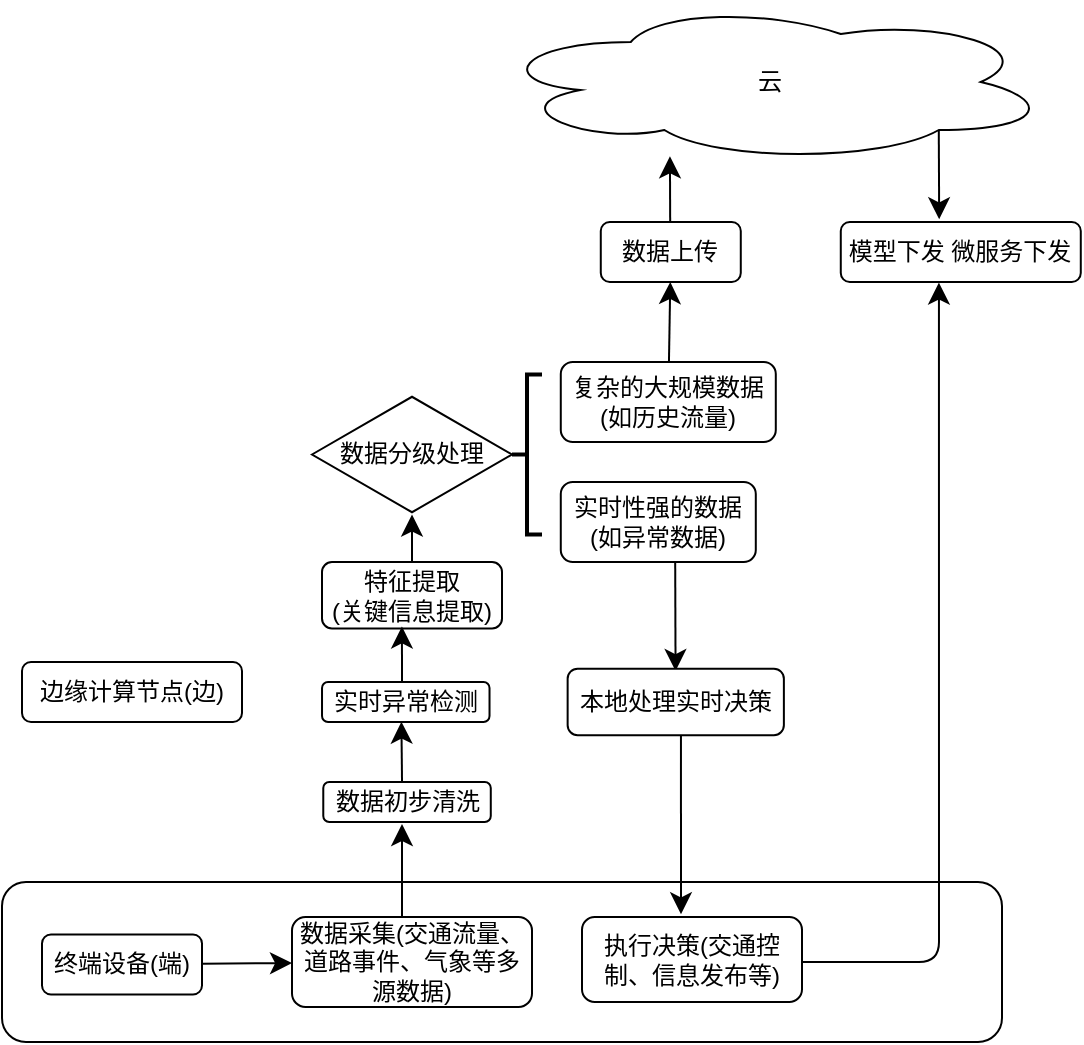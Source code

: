 <mxfile version="27.1.3">
  <diagram name="第 1 页" id="EY85wSadaTl8VjO8HmhX">
    <mxGraphModel dx="929" dy="512" grid="1" gridSize="10" guides="1" tooltips="1" connect="1" arrows="1" fold="1" page="1" pageScale="1" pageWidth="1169" pageHeight="827" math="0" shadow="0">
      <root>
        <mxCell id="0" />
        <mxCell id="1" parent="0" />
        <mxCell id="-F82yL7qYHOa4hSba8EC-1" value="云" style="ellipse;shape=cloud;whiteSpace=wrap;html=1;rounded=1;" parent="1" vertex="1">
          <mxGeometry x="324.39" y="90" width="280" height="80" as="geometry" />
        </mxCell>
        <mxCell id="-F82yL7qYHOa4hSba8EC-3" value="边缘计算节点(边)" style="rounded=1;whiteSpace=wrap;html=1;" parent="1" vertex="1">
          <mxGeometry x="90" y="420" width="110" height="30" as="geometry" />
        </mxCell>
        <mxCell id="-F82yL7qYHOa4hSba8EC-23" value="" style="edgeStyle=none;curved=1;rounded=1;orthogonalLoop=1;jettySize=auto;html=1;fontSize=12;startSize=8;endSize=8;entryX=0.213;entryY=0.827;entryDx=0;entryDy=0;entryPerimeter=0;" parent="1" edge="1">
          <mxGeometry relative="1" as="geometry">
            <mxPoint x="414.09" y="200" as="sourcePoint" />
            <mxPoint x="413.97" y="167.16" as="targetPoint" />
          </mxGeometry>
        </mxCell>
        <mxCell id="-F82yL7qYHOa4hSba8EC-8" value="数据上传" style="rounded=1;whiteSpace=wrap;html=1;" parent="1" vertex="1">
          <mxGeometry x="379.39" y="200" width="70" height="30" as="geometry" />
        </mxCell>
        <mxCell id="-F82yL7qYHOa4hSba8EC-10" value="模型下发 微服务下发" style="whiteSpace=wrap;html=1;rounded=1;" parent="1" vertex="1">
          <mxGeometry x="499.39" y="200" width="120" height="30" as="geometry" />
        </mxCell>
        <mxCell id="-F82yL7qYHOa4hSba8EC-11" value="" style="rounded=1;whiteSpace=wrap;html=1;fillColor=none;" parent="1" vertex="1">
          <mxGeometry x="80" y="530" width="500" height="80" as="geometry" />
        </mxCell>
        <mxCell id="nckvW2j_j8sLvF_R-zN9-7" value="" style="edgeStyle=none;curved=1;rounded=1;orthogonalLoop=1;jettySize=auto;html=1;fontSize=12;startSize=8;endSize=8;" edge="1" parent="1" source="-F82yL7qYHOa4hSba8EC-12" target="-F82yL7qYHOa4hSba8EC-13">
          <mxGeometry relative="1" as="geometry" />
        </mxCell>
        <mxCell id="-F82yL7qYHOa4hSba8EC-12" value="终端设备(端)" style="rounded=1;whiteSpace=wrap;html=1;" parent="1" vertex="1">
          <mxGeometry x="100" y="556.25" width="80" height="30" as="geometry" />
        </mxCell>
        <mxCell id="-F82yL7qYHOa4hSba8EC-13" value="数据采集(交通流量、道路事件、气象等多源数据)" style="rounded=1;whiteSpace=wrap;html=1;" parent="1" vertex="1">
          <mxGeometry x="225" y="547.5" width="120" height="45" as="geometry" />
        </mxCell>
        <mxCell id="-F82yL7qYHOa4hSba8EC-14" value="执行决策(交通控制、信息发布等)" style="rounded=1;whiteSpace=wrap;html=1;" parent="1" vertex="1">
          <mxGeometry x="370" y="547.5" width="110" height="42.5" as="geometry" />
        </mxCell>
        <mxCell id="-F82yL7qYHOa4hSba8EC-15" value="数据初步清洗" style="rounded=1;whiteSpace=wrap;html=1;" parent="1" vertex="1">
          <mxGeometry x="240.64" y="480" width="83.75" height="20" as="geometry" />
        </mxCell>
        <mxCell id="-F82yL7qYHOa4hSba8EC-16" value="实时异常检测" style="rounded=1;whiteSpace=wrap;html=1;" parent="1" vertex="1">
          <mxGeometry x="240.01" y="430" width="83.75" height="20" as="geometry" />
        </mxCell>
        <mxCell id="nckvW2j_j8sLvF_R-zN9-19" value="" style="edgeStyle=none;curved=1;rounded=1;orthogonalLoop=1;jettySize=auto;html=1;fontSize=12;startSize=8;endSize=8;" edge="1" parent="1" source="-F82yL7qYHOa4hSba8EC-17" target="nckvW2j_j8sLvF_R-zN9-1">
          <mxGeometry relative="1" as="geometry" />
        </mxCell>
        <mxCell id="-F82yL7qYHOa4hSba8EC-17" value="特征提取&lt;div&gt;(关键信息提取)&lt;/div&gt;" style="rounded=1;whiteSpace=wrap;html=1;" parent="1" vertex="1">
          <mxGeometry x="240" y="370" width="90" height="33.25" as="geometry" />
        </mxCell>
        <mxCell id="nckvW2j_j8sLvF_R-zN9-21" value="" style="edgeStyle=none;curved=1;rounded=1;orthogonalLoop=1;jettySize=auto;html=1;fontSize=12;startSize=8;endSize=8;entryX=0.438;entryY=0.042;entryDx=0;entryDy=0;entryPerimeter=0;exitX=0.519;exitY=1.006;exitDx=0;exitDy=0;exitPerimeter=0;" edge="1" parent="1">
          <mxGeometry relative="1" as="geometry">
            <mxPoint x="416.598" y="370" as="sourcePoint" />
            <mxPoint x="416.777" y="424.527" as="targetPoint" />
          </mxGeometry>
        </mxCell>
        <mxCell id="-F82yL7qYHOa4hSba8EC-20" value="实时性强的数据&lt;div&gt;(如异常数据)&lt;/div&gt;" style="rounded=1;whiteSpace=wrap;html=1;" parent="1" vertex="1">
          <mxGeometry x="359.39" y="330" width="97.51" height="40" as="geometry" />
        </mxCell>
        <mxCell id="-F82yL7qYHOa4hSba8EC-22" value="" style="edgeStyle=none;curved=1;rounded=1;orthogonalLoop=1;jettySize=auto;html=1;fontSize=12;startSize=8;endSize=8;" parent="1" source="-F82yL7qYHOa4hSba8EC-21" target="-F82yL7qYHOa4hSba8EC-8" edge="1">
          <mxGeometry relative="1" as="geometry" />
        </mxCell>
        <mxCell id="-F82yL7qYHOa4hSba8EC-21" value="复杂的大规模数据&lt;div&gt;(如历史流量)&lt;/div&gt;" style="rounded=1;whiteSpace=wrap;html=1;" parent="1" vertex="1">
          <mxGeometry x="359.39" y="270" width="107.51" height="40" as="geometry" />
        </mxCell>
        <mxCell id="-F82yL7qYHOa4hSba8EC-24" value="" style="endArrow=classic;html=1;rounded=1;fontSize=12;startSize=8;endSize=8;curved=1;exitX=0.8;exitY=0.8;exitDx=0;exitDy=0;exitPerimeter=0;entryX=0.41;entryY=-0.045;entryDx=0;entryDy=0;entryPerimeter=0;" parent="1" source="-F82yL7qYHOa4hSba8EC-1" target="-F82yL7qYHOa4hSba8EC-10" edge="1">
          <mxGeometry width="50" height="50" relative="1" as="geometry">
            <mxPoint x="339.39" y="260" as="sourcePoint" />
            <mxPoint x="389.39" y="210" as="targetPoint" />
          </mxGeometry>
        </mxCell>
        <mxCell id="nckvW2j_j8sLvF_R-zN9-1" value="数据分级处理" style="html=1;whiteSpace=wrap;aspect=fixed;shape=isoRectangle;rounded=1;" vertex="1" parent="1">
          <mxGeometry x="235" y="286.25" width="100" height="60" as="geometry" />
        </mxCell>
        <mxCell id="nckvW2j_j8sLvF_R-zN9-9" value="" style="strokeWidth=2;html=1;shape=mxgraph.flowchart.annotation_2;align=left;labelPosition=right;pointerEvents=1;rounded=1;" vertex="1" parent="1">
          <mxGeometry x="335" y="276.25" width="15" height="80" as="geometry" />
        </mxCell>
        <mxCell id="nckvW2j_j8sLvF_R-zN9-12" value="" style="endArrow=classic;html=1;rounded=1;fontSize=12;startSize=8;endSize=8;curved=1;" edge="1" parent="1">
          <mxGeometry width="50" height="50" relative="1" as="geometry">
            <mxPoint x="280.01" y="547.5" as="sourcePoint" />
            <mxPoint x="280" y="501" as="targetPoint" />
          </mxGeometry>
        </mxCell>
        <mxCell id="nckvW2j_j8sLvF_R-zN9-14" value="" style="endArrow=classic;html=1;rounded=1;fontSize=12;startSize=8;endSize=8;curved=1;entryX=0.474;entryY=0.993;entryDx=0;entryDy=0;entryPerimeter=0;" edge="1" parent="1" target="-F82yL7qYHOa4hSba8EC-16">
          <mxGeometry width="50" height="50" relative="1" as="geometry">
            <mxPoint x="280.01" y="480" as="sourcePoint" />
            <mxPoint x="280" y="460" as="targetPoint" />
          </mxGeometry>
        </mxCell>
        <mxCell id="nckvW2j_j8sLvF_R-zN9-18" value="" style="endArrow=classic;html=1;rounded=1;fontSize=12;startSize=8;endSize=8;curved=1;entryX=0.444;entryY=0.969;entryDx=0;entryDy=0;entryPerimeter=0;" edge="1" parent="1" target="-F82yL7qYHOa4hSba8EC-17">
          <mxGeometry width="50" height="50" relative="1" as="geometry">
            <mxPoint x="280.01" y="430" as="sourcePoint" />
            <mxPoint x="330.01" y="380" as="targetPoint" />
          </mxGeometry>
        </mxCell>
        <mxCell id="nckvW2j_j8sLvF_R-zN9-22" value="" style="edgeStyle=none;curved=1;rounded=1;orthogonalLoop=1;jettySize=auto;html=1;fontSize=12;startSize=8;endSize=8;entryX=0.45;entryY=-0.032;entryDx=0;entryDy=0;entryPerimeter=0;exitX=0.524;exitY=0.985;exitDx=0;exitDy=0;exitPerimeter=0;" edge="1" parent="1" source="nckvW2j_j8sLvF_R-zN9-20" target="-F82yL7qYHOa4hSba8EC-14">
          <mxGeometry relative="1" as="geometry">
            <mxPoint x="416.535" y="457.329" as="sourcePoint" />
            <mxPoint x="416.57" y="547.498" as="targetPoint" />
          </mxGeometry>
        </mxCell>
        <mxCell id="nckvW2j_j8sLvF_R-zN9-20" value="本地处理实时决策" style="rounded=1;whiteSpace=wrap;html=1;" vertex="1" parent="1">
          <mxGeometry x="362.82" y="423.37" width="108.12" height="33.25" as="geometry" />
        </mxCell>
        <mxCell id="nckvW2j_j8sLvF_R-zN9-24" value="" style="edgeStyle=segmentEdgeStyle;endArrow=classic;html=1;curved=0;rounded=1;endSize=8;startSize=8;fontSize=12;entryX=0.409;entryY=1.01;entryDx=0;entryDy=0;entryPerimeter=0;" edge="1" parent="1" target="-F82yL7qYHOa4hSba8EC-10">
          <mxGeometry width="50" height="50" relative="1" as="geometry">
            <mxPoint x="480" y="570" as="sourcePoint" />
            <mxPoint x="530" y="520" as="targetPoint" />
          </mxGeometry>
        </mxCell>
      </root>
    </mxGraphModel>
  </diagram>
</mxfile>
